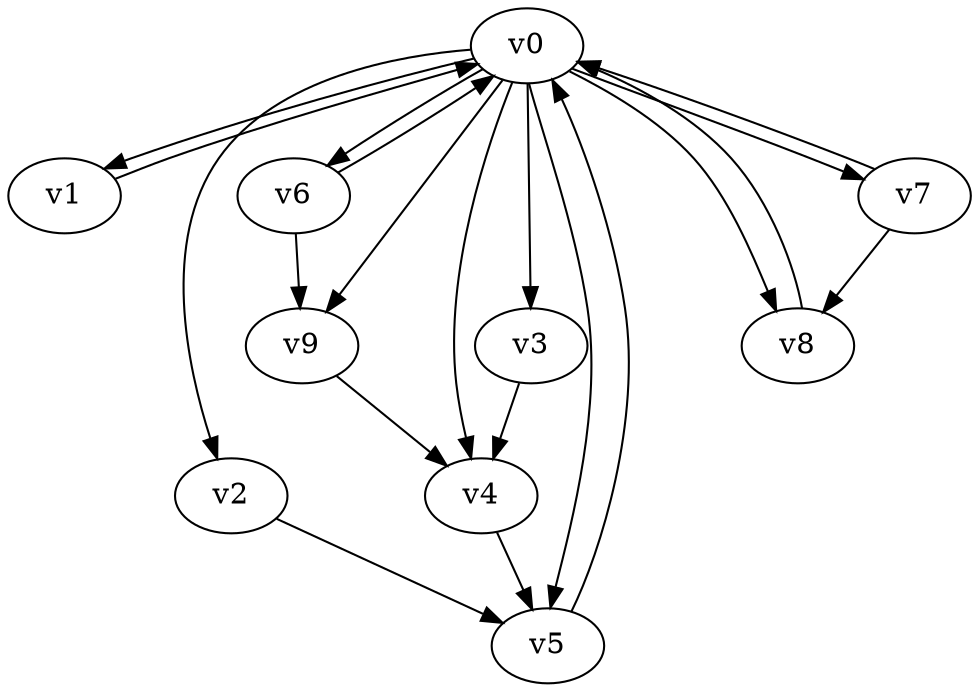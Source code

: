 digraph test005 {
    v0 [name="v0", player=1, priority=3];
    v1 [name="v1", player=1, priority=20];
    v2 [name="v2", player=1, priority=8];
    v3 [name="v3", player=1, priority=4];
    v4 [name="v4", player=0, priority=10];
    v5 [name="v5", player=1, priority=7];
    v6 [name="v6", player=0, priority=16];
    v7 [name="v7", player=1, priority=18];
    v8 [name="v8", player=0, priority=15];
    v9 [name="v9", player=0, priority=0];
    v0 -> v1;
    v0 -> v7;
    v0 -> v4;
    v3 -> v4;
    v0 -> v3;
    v7 -> v0;
    v0 -> v9;
    v0 -> v6;
    v0 -> v2;
    v4 -> v5;
    v0 -> v5;
    v6 -> v0;
    v1 -> v0;
    v0 -> v8;
    v6 -> v9;
    v7 -> v8;
    v9 -> v4;
    v2 -> v5;
    v5 -> v0;
    v8 -> v0;
}
